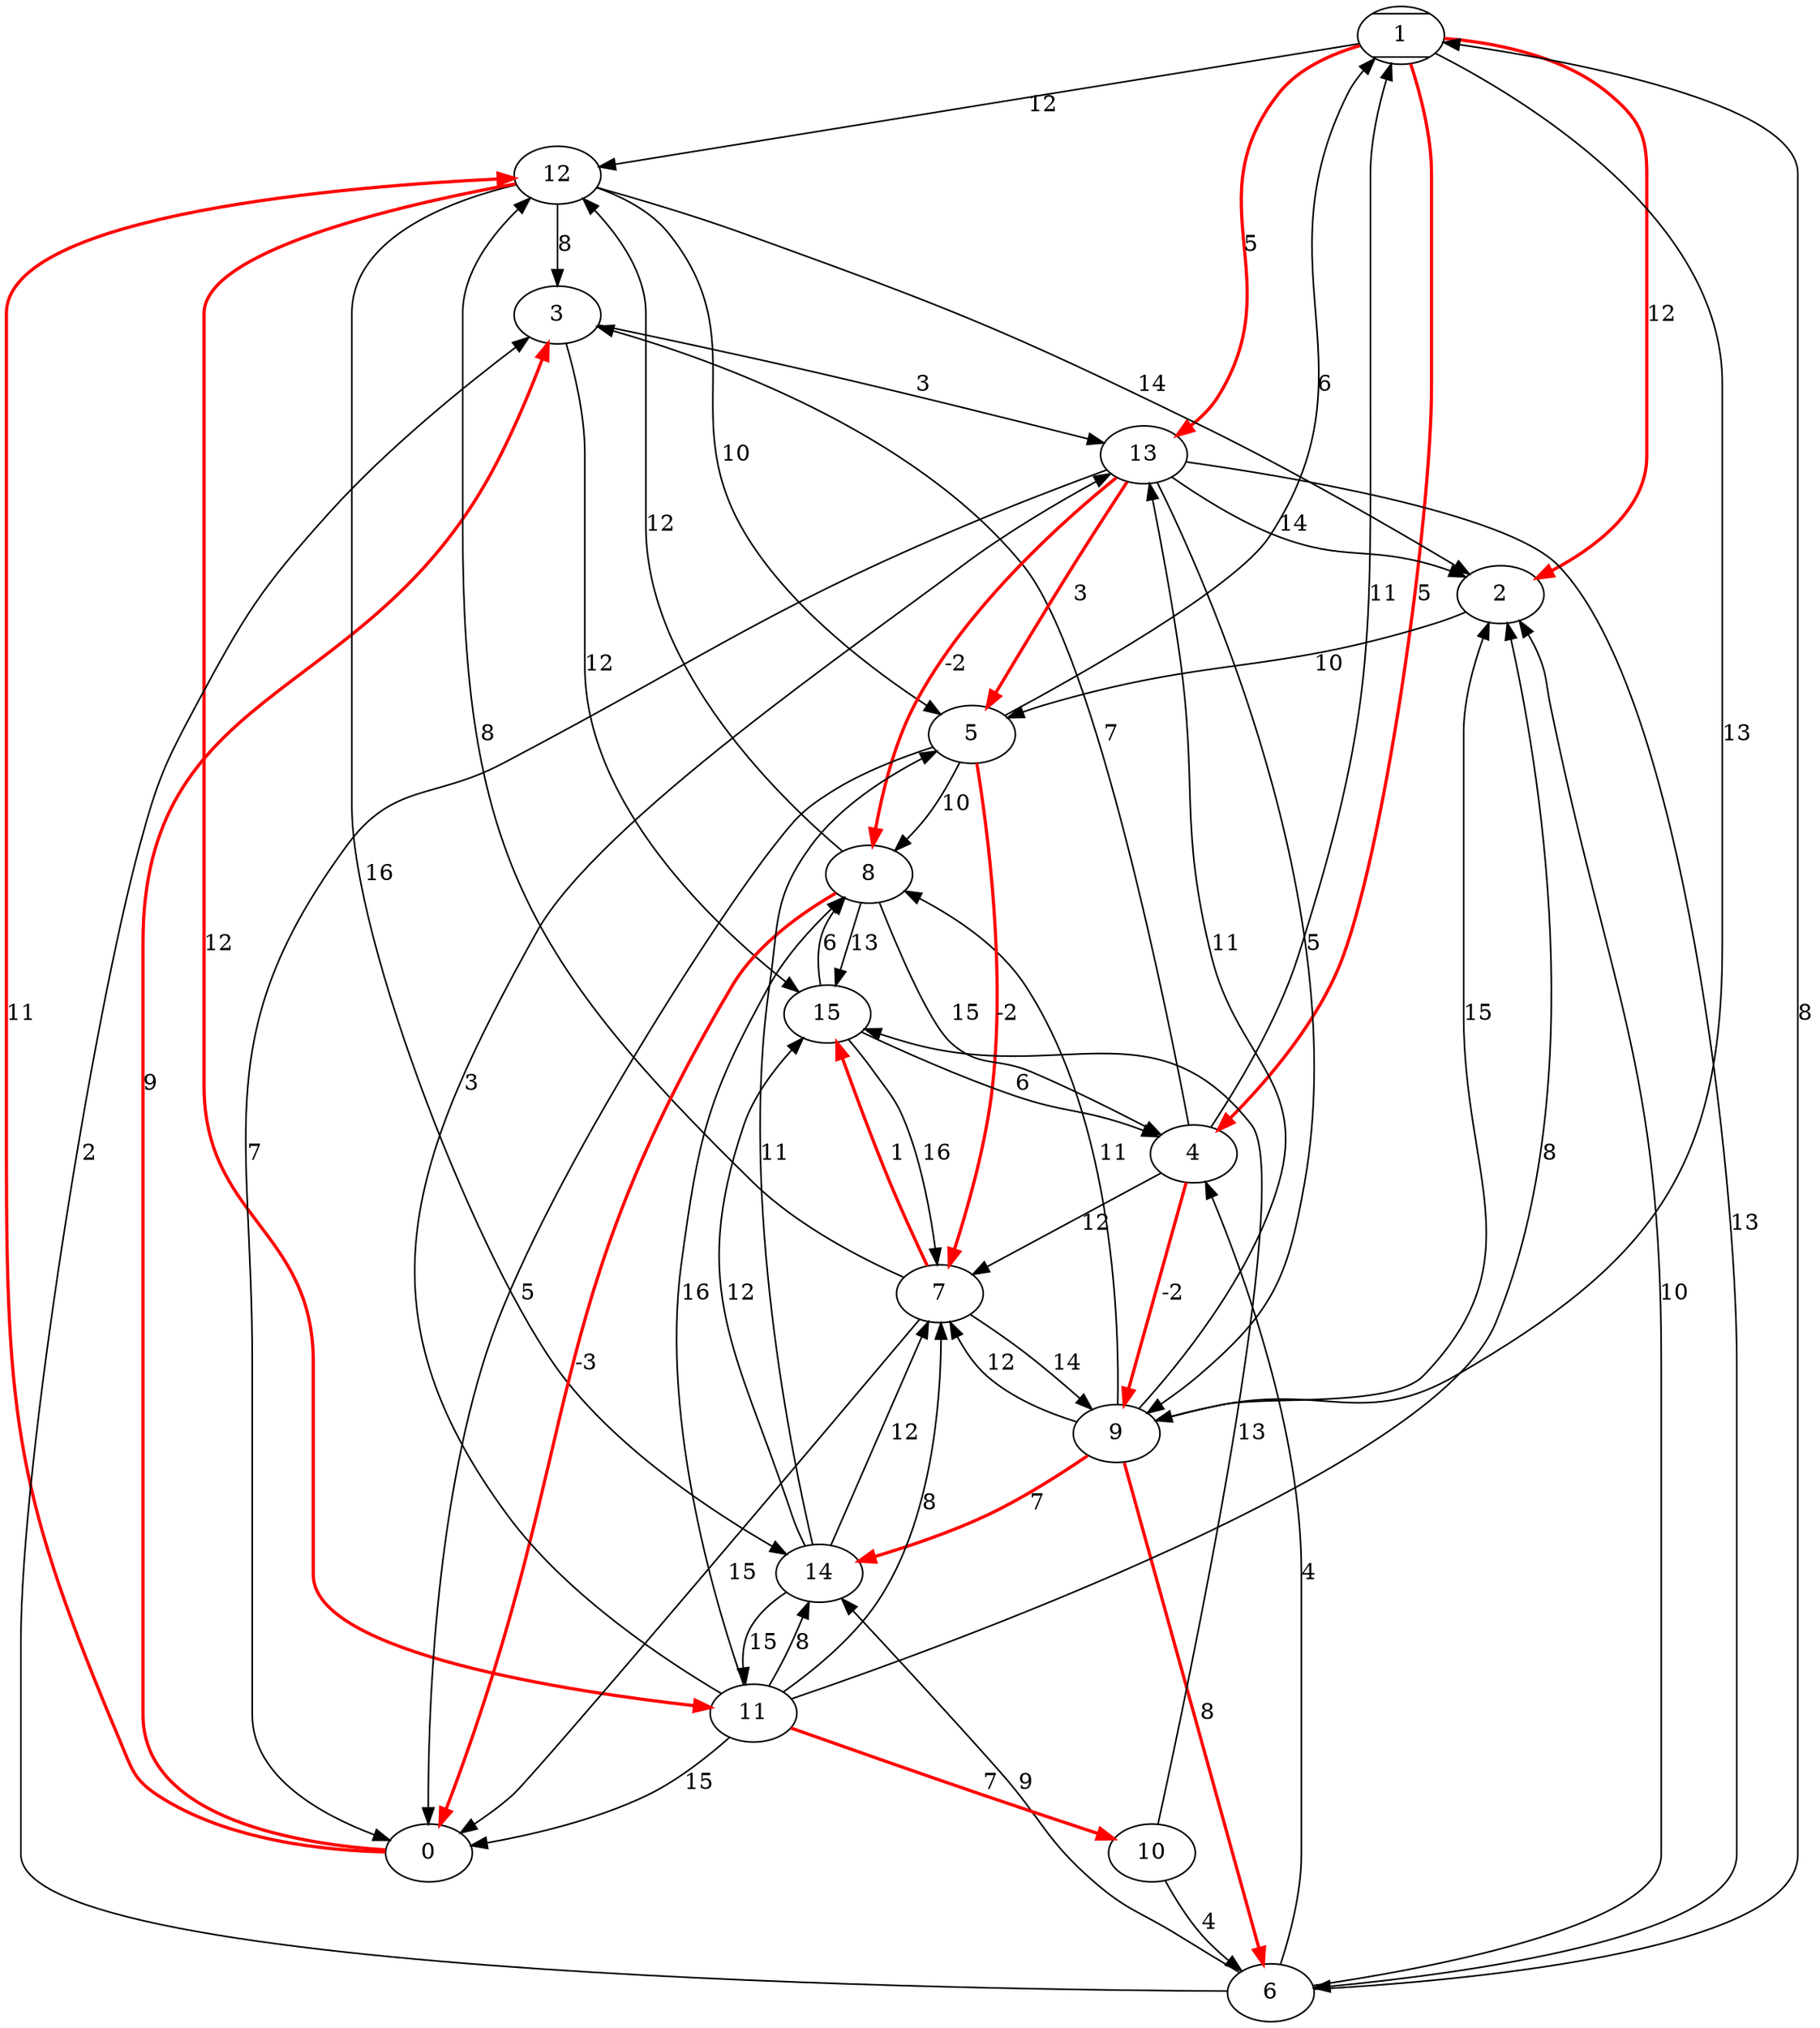 digraph G {
    1[style = diagonals];
    0 -> 3 [label = 9] [style = bold][color = red];
    0 -> 12 [label = 11] [style = bold][color = red];
    1 -> 2 [label = 12] [style = bold][color = red];
    1 -> 4 [label = 5] [style = bold][color = red];
    1 -> 9 [label = 13];
    1 -> 12 [label = 12];
    1 -> 13 [label = 5] [style = bold][color = red];
    2 -> 5 [label = 10];
    3 -> 13 [label = 3];
    3 -> 15 [label = 12];
    4 -> 1 [label = 11];
    4 -> 3 [label = 7];
    4 -> 7 [label = 12];
    4 -> 9 [label = -2] [style = bold][color = red];
    5 -> 0 [label = 5];
    5 -> 1 [label = 6];
    5 -> 7 [label = -2] [style = bold][color = red];
    5 -> 8 [label = 10];
    6 -> 1 [label = 8];
    6 -> 2 [label = 10];
    6 -> 3 [label = 2];
    6 -> 4 [label = 4];
    6 -> 14 [label = 9];
    7 -> 0 [label = 15];
    7 -> 9 [label = 14];
    7 -> 12 [label = 8];
    7 -> 15 [label = 1] [style = bold][color = red];
    8 -> 0 [label = -3] [style = bold][color = red];
    8 -> 4 [label = 15];
    8 -> 12 [label = 12];
    8 -> 15 [label = 13];
    9 -> 2 [label = 15];
    9 -> 6 [label = 8] [style = bold][color = red];
    9 -> 7 [label = 12];
    9 -> 8 [label = 11];
    9 -> 13 [label = 11];
    9 -> 14 [label = 7] [style = bold][color = red];
    10 -> 6 [label = 4];
    10 -> 15 [label = 13];
    11 -> 0 [label = 15];
    11 -> 2 [label = 8];
    11 -> 7 [label = 8];
    11 -> 8 [label = 16];
    11 -> 10 [label = 7] [style = bold][color = red];
    11 -> 13 [label = 3];
    11 -> 14 [label = 8];
    12 -> 2 [label = 14];
    12 -> 3 [label = 8];
    12 -> 5 [label = 10];
    12 -> 11 [label = 12] [style = bold][color = red];
    12 -> 14 [label = 16];
    13 -> 0 [label = 7];
    13 -> 2 [label = 14];
    13 -> 5 [label = 3] [style = bold][color = red];
    13 -> 6 [label = 13];
    13 -> 8 [label = -2] [style = bold][color = red];
    13 -> 9 [label = 5];
    14 -> 5 [label = 11];
    14 -> 7 [label = 12];
    14 -> 11 [label = 15];
    14 -> 15 [label = 12];
    15 -> 4 [label = 6];
    15 -> 7 [label = 16];
    15 -> 8 [label = 6];
}